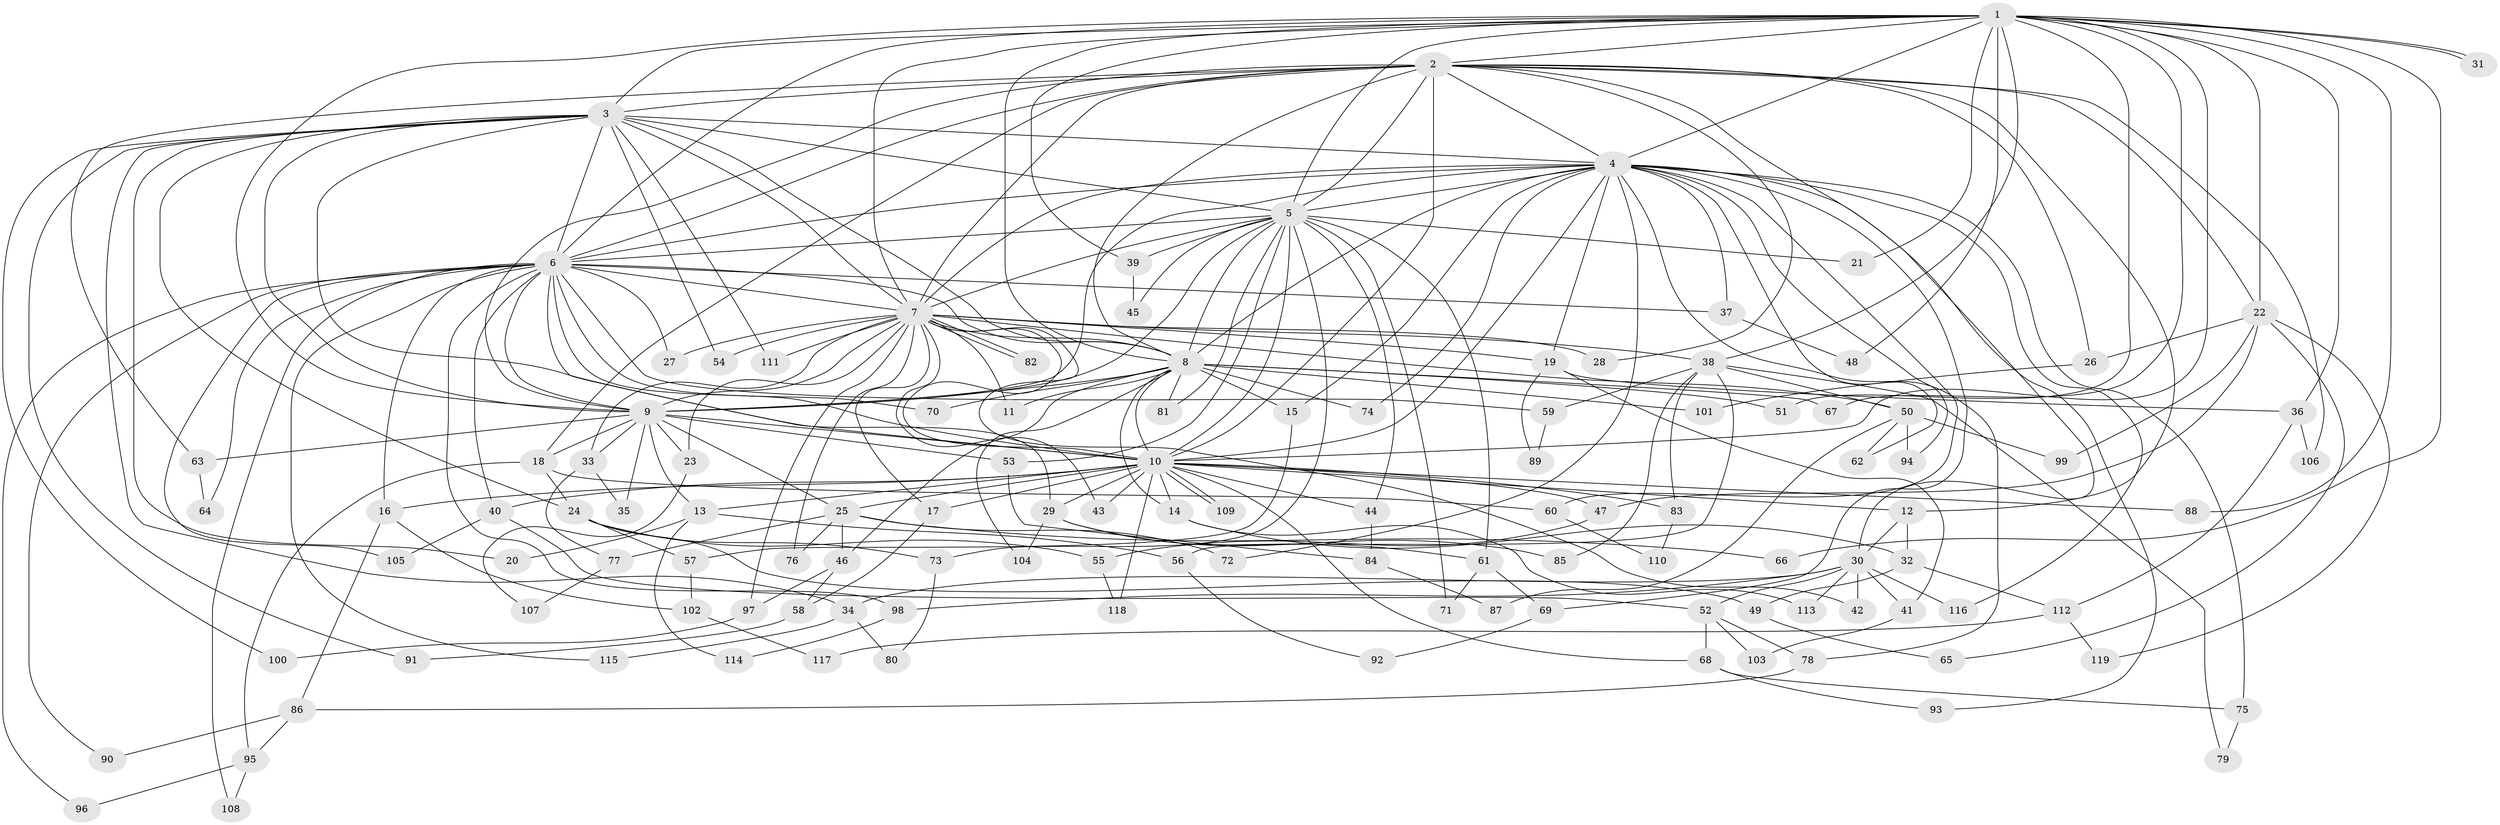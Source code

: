 // Generated by graph-tools (version 1.1) at 2025/25/03/09/25 03:25:46]
// undirected, 119 vertices, 263 edges
graph export_dot {
graph [start="1"]
  node [color=gray90,style=filled];
  1;
  2;
  3;
  4;
  5;
  6;
  7;
  8;
  9;
  10;
  11;
  12;
  13;
  14;
  15;
  16;
  17;
  18;
  19;
  20;
  21;
  22;
  23;
  24;
  25;
  26;
  27;
  28;
  29;
  30;
  31;
  32;
  33;
  34;
  35;
  36;
  37;
  38;
  39;
  40;
  41;
  42;
  43;
  44;
  45;
  46;
  47;
  48;
  49;
  50;
  51;
  52;
  53;
  54;
  55;
  56;
  57;
  58;
  59;
  60;
  61;
  62;
  63;
  64;
  65;
  66;
  67;
  68;
  69;
  70;
  71;
  72;
  73;
  74;
  75;
  76;
  77;
  78;
  79;
  80;
  81;
  82;
  83;
  84;
  85;
  86;
  87;
  88;
  89;
  90;
  91;
  92;
  93;
  94;
  95;
  96;
  97;
  98;
  99;
  100;
  101;
  102;
  103;
  104;
  105;
  106;
  107;
  108;
  109;
  110;
  111;
  112;
  113;
  114;
  115;
  116;
  117;
  118;
  119;
  1 -- 2;
  1 -- 3;
  1 -- 4;
  1 -- 5;
  1 -- 6;
  1 -- 7;
  1 -- 8;
  1 -- 9;
  1 -- 10;
  1 -- 21;
  1 -- 22;
  1 -- 31;
  1 -- 31;
  1 -- 36;
  1 -- 38;
  1 -- 39;
  1 -- 48;
  1 -- 51;
  1 -- 66;
  1 -- 67;
  1 -- 88;
  2 -- 3;
  2 -- 4;
  2 -- 5;
  2 -- 6;
  2 -- 7;
  2 -- 8;
  2 -- 9;
  2 -- 10;
  2 -- 12;
  2 -- 18;
  2 -- 22;
  2 -- 26;
  2 -- 28;
  2 -- 30;
  2 -- 63;
  2 -- 106;
  3 -- 4;
  3 -- 5;
  3 -- 6;
  3 -- 7;
  3 -- 8;
  3 -- 9;
  3 -- 10;
  3 -- 20;
  3 -- 24;
  3 -- 34;
  3 -- 54;
  3 -- 91;
  3 -- 100;
  3 -- 111;
  4 -- 5;
  4 -- 6;
  4 -- 7;
  4 -- 8;
  4 -- 9;
  4 -- 10;
  4 -- 15;
  4 -- 19;
  4 -- 37;
  4 -- 60;
  4 -- 62;
  4 -- 69;
  4 -- 72;
  4 -- 74;
  4 -- 75;
  4 -- 78;
  4 -- 93;
  4 -- 94;
  4 -- 116;
  5 -- 6;
  5 -- 7;
  5 -- 8;
  5 -- 9;
  5 -- 10;
  5 -- 21;
  5 -- 39;
  5 -- 44;
  5 -- 45;
  5 -- 53;
  5 -- 61;
  5 -- 71;
  5 -- 73;
  5 -- 81;
  6 -- 7;
  6 -- 8;
  6 -- 9;
  6 -- 10;
  6 -- 16;
  6 -- 27;
  6 -- 29;
  6 -- 37;
  6 -- 40;
  6 -- 59;
  6 -- 64;
  6 -- 70;
  6 -- 90;
  6 -- 96;
  6 -- 98;
  6 -- 105;
  6 -- 108;
  6 -- 115;
  7 -- 8;
  7 -- 9;
  7 -- 10;
  7 -- 11;
  7 -- 17;
  7 -- 19;
  7 -- 23;
  7 -- 27;
  7 -- 28;
  7 -- 33;
  7 -- 38;
  7 -- 42;
  7 -- 43;
  7 -- 50;
  7 -- 54;
  7 -- 76;
  7 -- 82;
  7 -- 82;
  7 -- 97;
  7 -- 111;
  8 -- 9;
  8 -- 10;
  8 -- 11;
  8 -- 14;
  8 -- 15;
  8 -- 46;
  8 -- 51;
  8 -- 67;
  8 -- 70;
  8 -- 74;
  8 -- 81;
  8 -- 101;
  8 -- 104;
  9 -- 10;
  9 -- 13;
  9 -- 18;
  9 -- 23;
  9 -- 25;
  9 -- 33;
  9 -- 35;
  9 -- 53;
  9 -- 63;
  10 -- 12;
  10 -- 13;
  10 -- 14;
  10 -- 16;
  10 -- 17;
  10 -- 25;
  10 -- 29;
  10 -- 40;
  10 -- 43;
  10 -- 44;
  10 -- 47;
  10 -- 68;
  10 -- 83;
  10 -- 88;
  10 -- 109;
  10 -- 109;
  10 -- 118;
  12 -- 30;
  12 -- 32;
  13 -- 20;
  13 -- 56;
  13 -- 114;
  14 -- 32;
  14 -- 113;
  15 -- 57;
  16 -- 86;
  16 -- 102;
  17 -- 58;
  18 -- 24;
  18 -- 60;
  18 -- 95;
  19 -- 36;
  19 -- 41;
  19 -- 89;
  22 -- 26;
  22 -- 47;
  22 -- 65;
  22 -- 99;
  22 -- 119;
  23 -- 107;
  24 -- 49;
  24 -- 55;
  24 -- 57;
  24 -- 73;
  25 -- 46;
  25 -- 66;
  25 -- 72;
  25 -- 76;
  25 -- 77;
  26 -- 101;
  29 -- 61;
  29 -- 85;
  29 -- 104;
  30 -- 34;
  30 -- 41;
  30 -- 42;
  30 -- 52;
  30 -- 98;
  30 -- 113;
  30 -- 116;
  32 -- 49;
  32 -- 112;
  33 -- 35;
  33 -- 77;
  34 -- 80;
  34 -- 115;
  36 -- 106;
  36 -- 112;
  37 -- 48;
  38 -- 50;
  38 -- 56;
  38 -- 59;
  38 -- 79;
  38 -- 83;
  38 -- 85;
  39 -- 45;
  40 -- 52;
  40 -- 105;
  41 -- 103;
  44 -- 84;
  46 -- 58;
  46 -- 97;
  47 -- 55;
  49 -- 65;
  50 -- 62;
  50 -- 87;
  50 -- 94;
  50 -- 99;
  52 -- 68;
  52 -- 78;
  52 -- 103;
  53 -- 84;
  55 -- 118;
  56 -- 92;
  57 -- 102;
  58 -- 91;
  59 -- 89;
  60 -- 110;
  61 -- 69;
  61 -- 71;
  63 -- 64;
  68 -- 75;
  68 -- 93;
  69 -- 92;
  73 -- 80;
  75 -- 79;
  77 -- 107;
  78 -- 86;
  83 -- 110;
  84 -- 87;
  86 -- 90;
  86 -- 95;
  95 -- 96;
  95 -- 108;
  97 -- 100;
  98 -- 114;
  102 -- 117;
  112 -- 117;
  112 -- 119;
}
